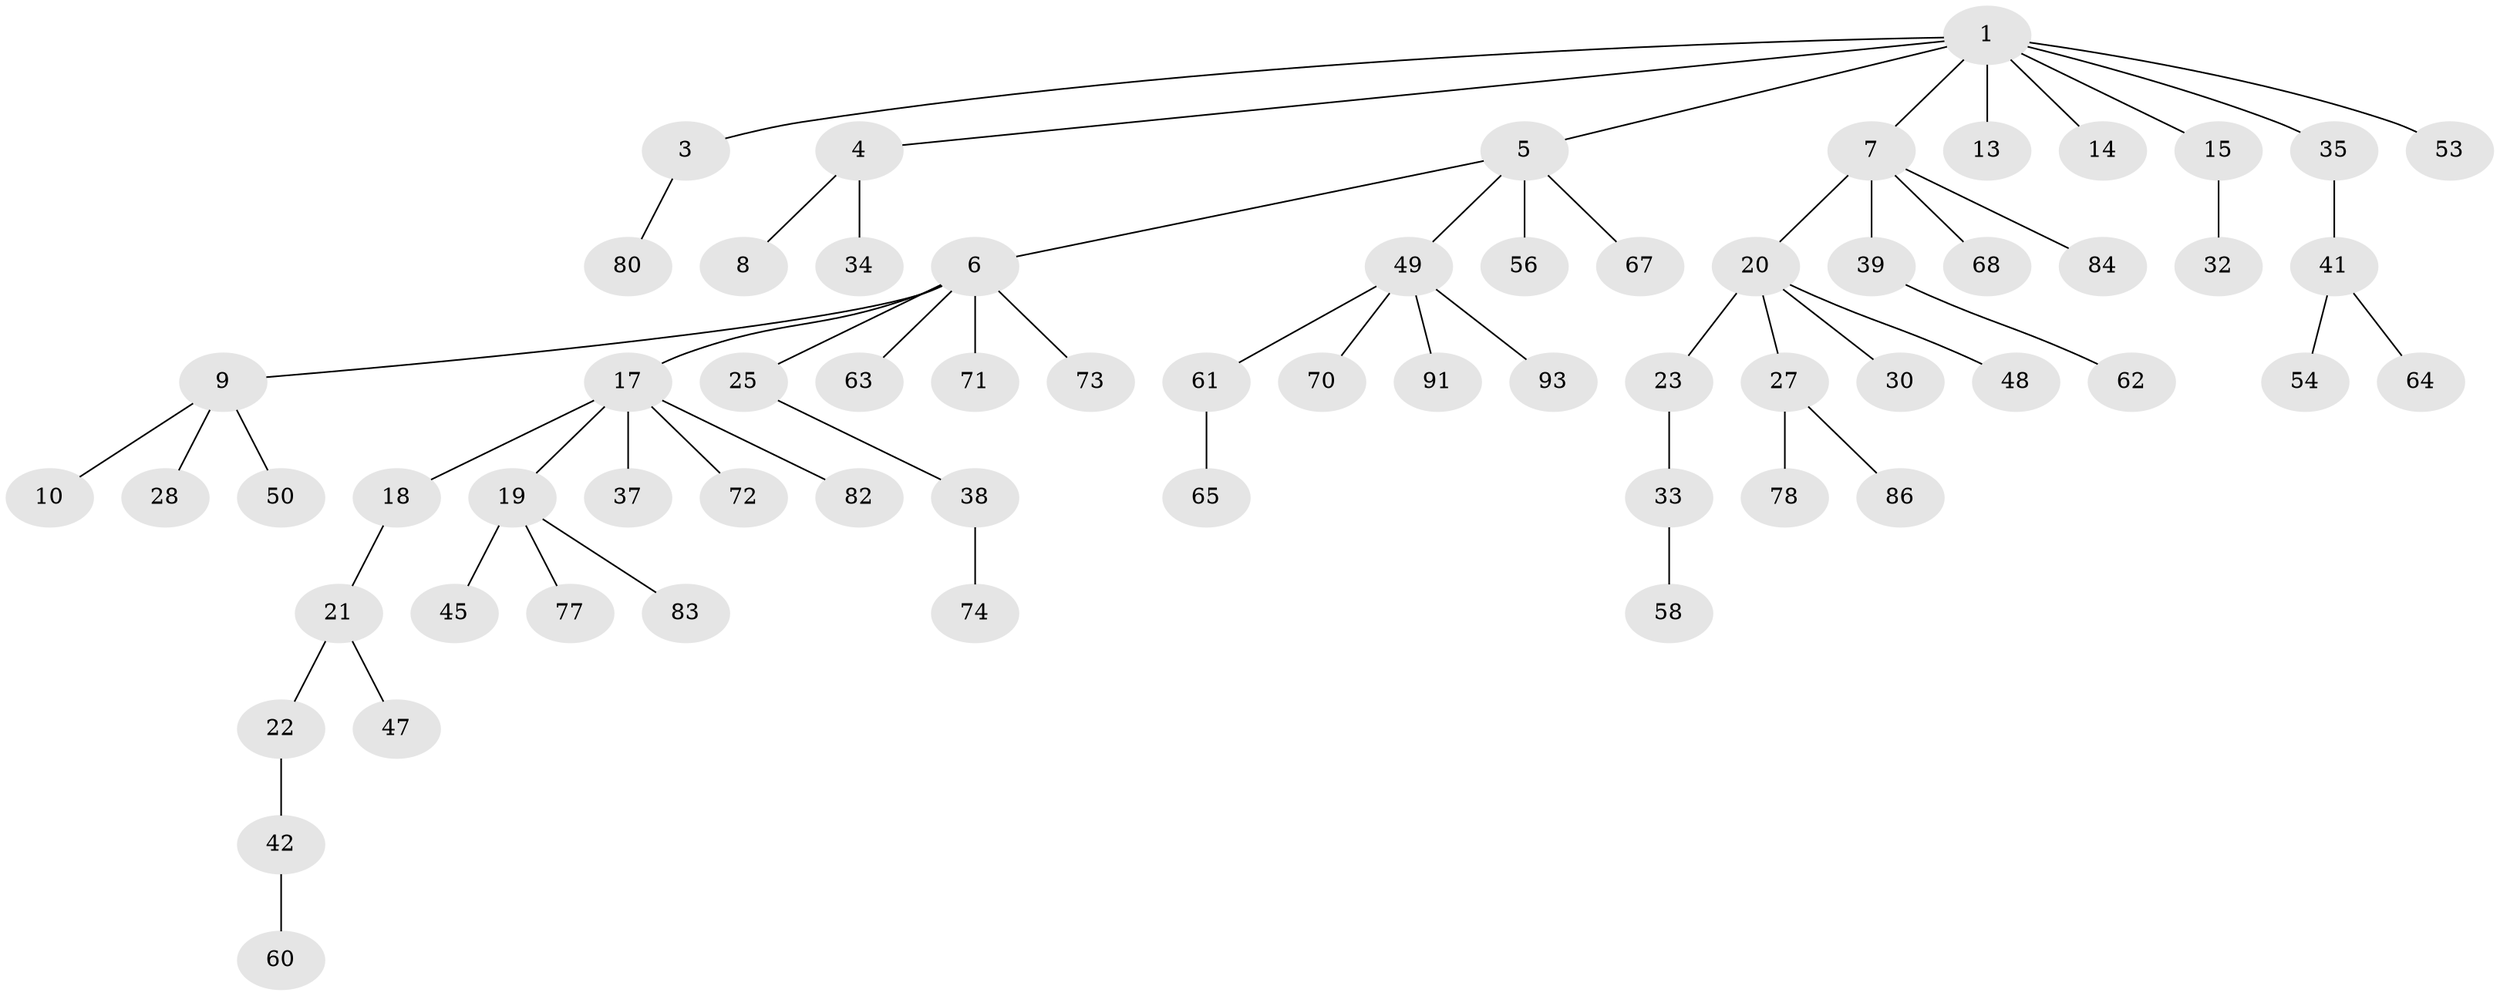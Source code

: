 // original degree distribution, {5: 0.043010752688172046, 6: 0.03225806451612903, 3: 0.11827956989247312, 4: 0.03225806451612903, 2: 0.3118279569892473, 1: 0.46236559139784944}
// Generated by graph-tools (version 1.1) at 2025/42/03/06/25 10:42:06]
// undirected, 63 vertices, 62 edges
graph export_dot {
graph [start="1"]
  node [color=gray90,style=filled];
  1 [super="+2"];
  3 [super="+51"];
  4 [super="+26"];
  5 [super="+31"];
  6 [super="+11"];
  7;
  8 [super="+16"];
  9 [super="+12"];
  10 [super="+57"];
  13 [super="+69"];
  14;
  15;
  17 [super="+29"];
  18;
  19 [super="+75"];
  20 [super="+24"];
  21;
  22 [super="+55"];
  23;
  25;
  27 [super="+36"];
  28 [super="+43"];
  30;
  32;
  33 [super="+92"];
  34 [super="+66"];
  35;
  37;
  38 [super="+40"];
  39 [super="+44"];
  41;
  42 [super="+81"];
  45 [super="+46"];
  47 [super="+88"];
  48 [super="+52"];
  49 [super="+89"];
  50 [super="+87"];
  53;
  54 [super="+85"];
  56;
  58 [super="+59"];
  60;
  61;
  62;
  63 [super="+76"];
  64;
  65;
  67 [super="+90"];
  68 [super="+79"];
  70;
  71;
  72;
  73;
  74;
  77;
  78;
  80;
  82;
  83;
  84;
  86;
  91;
  93;
  1 -- 3;
  1 -- 5;
  1 -- 13;
  1 -- 15;
  1 -- 35;
  1 -- 4;
  1 -- 53;
  1 -- 7;
  1 -- 14;
  3 -- 80;
  4 -- 8;
  4 -- 34;
  5 -- 6;
  5 -- 56;
  5 -- 49;
  5 -- 67;
  6 -- 9;
  6 -- 25;
  6 -- 63;
  6 -- 71;
  6 -- 73;
  6 -- 17;
  7 -- 20;
  7 -- 39;
  7 -- 68;
  7 -- 84;
  9 -- 10;
  9 -- 28;
  9 -- 50;
  15 -- 32;
  17 -- 18;
  17 -- 19;
  17 -- 72;
  17 -- 82;
  17 -- 37;
  18 -- 21;
  19 -- 45;
  19 -- 83;
  19 -- 77;
  20 -- 23;
  20 -- 27;
  20 -- 48;
  20 -- 30;
  21 -- 22;
  21 -- 47;
  22 -- 42;
  23 -- 33;
  25 -- 38;
  27 -- 86;
  27 -- 78;
  33 -- 58;
  35 -- 41;
  38 -- 74;
  39 -- 62;
  41 -- 54;
  41 -- 64;
  42 -- 60;
  49 -- 61;
  49 -- 70;
  49 -- 91;
  49 -- 93;
  61 -- 65;
}
